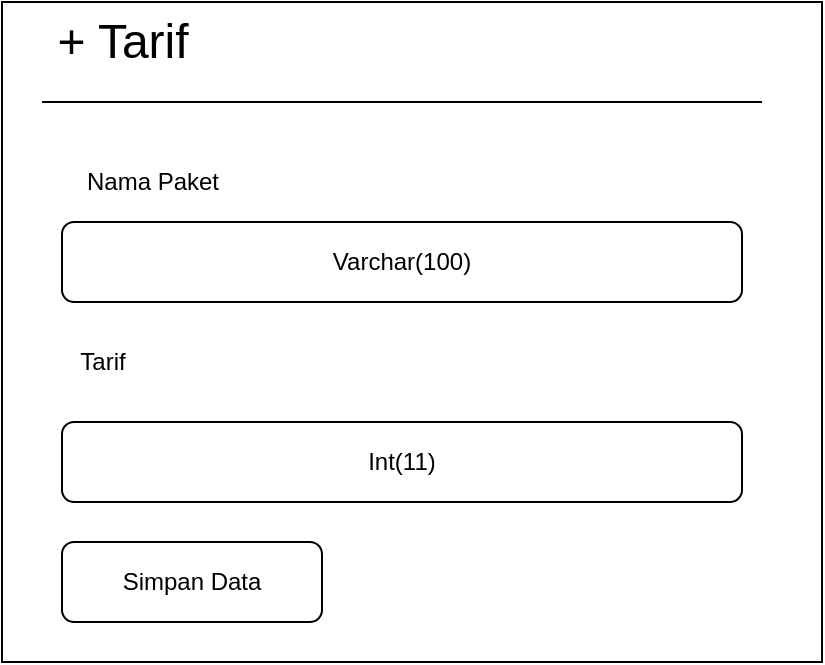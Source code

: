 <mxfile version="13.7.3" type="device"><diagram id="tvasonySzCiL1dBRxK6y" name="Page-1"><mxGraphModel dx="1422" dy="830" grid="1" gridSize="10" guides="1" tooltips="1" connect="1" arrows="1" fold="1" page="1" pageScale="1" pageWidth="850" pageHeight="1100" math="0" shadow="0"><root><mxCell id="0"/><mxCell id="1" parent="0"/><mxCell id="mwlhcbu1TD7oZFnZnZyI-10" value="" style="rounded=0;whiteSpace=wrap;html=1;" vertex="1" parent="1"><mxGeometry x="140" y="120" width="410" height="330" as="geometry"/></mxCell><mxCell id="mwlhcbu1TD7oZFnZnZyI-1" value="&lt;font style=&quot;font-size: 24px&quot;&gt;+ Tarif&lt;br&gt;&lt;/font&gt;" style="text;html=1;align=center;verticalAlign=middle;resizable=0;points=[];autosize=1;" vertex="1" parent="1"><mxGeometry x="160" y="130" width="80" height="20" as="geometry"/></mxCell><mxCell id="mwlhcbu1TD7oZFnZnZyI-2" value="" style="endArrow=none;html=1;" edge="1" parent="1"><mxGeometry width="50" height="50" relative="1" as="geometry"><mxPoint x="160" y="170" as="sourcePoint"/><mxPoint x="520" y="170" as="targetPoint"/></mxGeometry></mxCell><mxCell id="mwlhcbu1TD7oZFnZnZyI-3" value="Nama Paket" style="text;html=1;align=center;verticalAlign=middle;resizable=0;points=[];autosize=1;" vertex="1" parent="1"><mxGeometry x="175" y="200" width="80" height="20" as="geometry"/></mxCell><mxCell id="mwlhcbu1TD7oZFnZnZyI-5" value="Varchar(100)" style="rounded=1;whiteSpace=wrap;html=1;" vertex="1" parent="1"><mxGeometry x="170" y="230" width="340" height="40" as="geometry"/></mxCell><mxCell id="mwlhcbu1TD7oZFnZnZyI-7" value="Tarif" style="text;html=1;align=center;verticalAlign=middle;resizable=0;points=[];autosize=1;" vertex="1" parent="1"><mxGeometry x="170" y="290" width="40" height="20" as="geometry"/></mxCell><mxCell id="mwlhcbu1TD7oZFnZnZyI-8" value="Int(11)" style="rounded=1;whiteSpace=wrap;html=1;" vertex="1" parent="1"><mxGeometry x="170" y="330" width="340" height="40" as="geometry"/></mxCell><mxCell id="mwlhcbu1TD7oZFnZnZyI-9" value="Simpan Data" style="rounded=1;whiteSpace=wrap;html=1;" vertex="1" parent="1"><mxGeometry x="170" y="390" width="130" height="40" as="geometry"/></mxCell></root></mxGraphModel></diagram></mxfile>